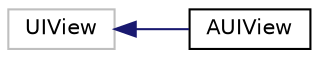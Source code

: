 digraph "Graphical Class Hierarchy"
{
 // LATEX_PDF_SIZE
  edge [fontname="Helvetica",fontsize="10",labelfontname="Helvetica",labelfontsize="10"];
  node [fontname="Helvetica",fontsize="10",shape=record];
  rankdir="LR";
  Node1165 [label="UIView",height=0.2,width=0.4,color="grey75", fillcolor="white", style="filled",tooltip=" "];
  Node1165 -> Node0 [dir="back",color="midnightblue",fontsize="10",style="solid",fontname="Helvetica"];
  Node0 [label="AUIView",height=0.2,width=0.4,color="black", fillcolor="white", style="filled",URL="$interfaceAUIView.html",tooltip=" "];
}
